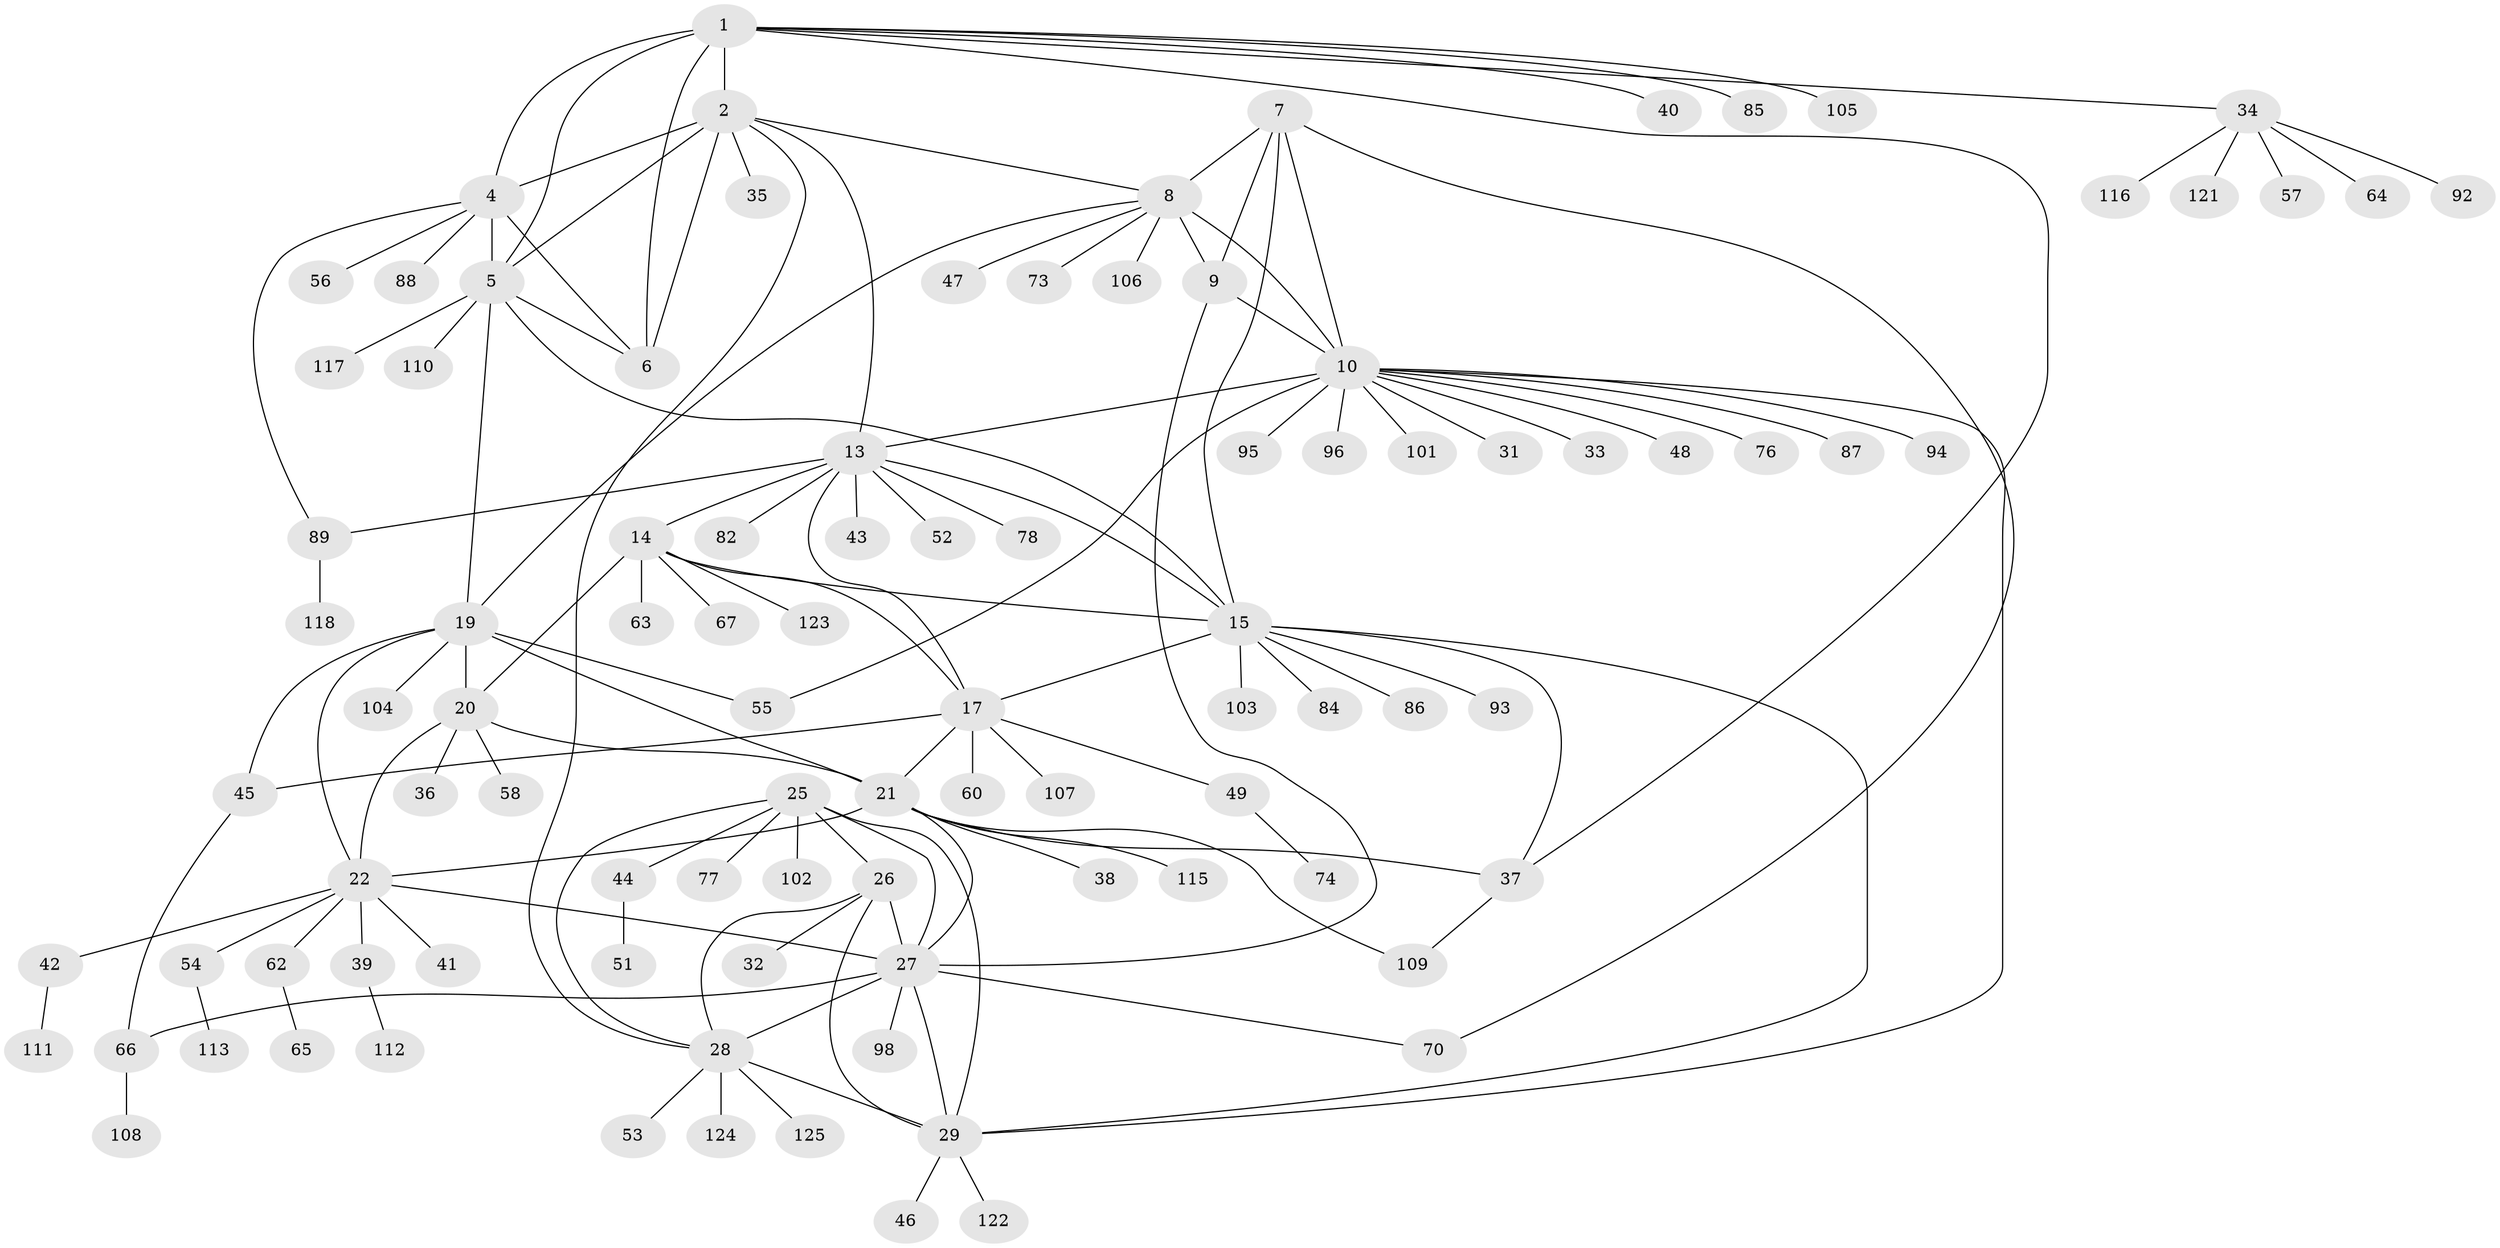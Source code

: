// Generated by graph-tools (version 1.1) at 2025/52/02/27/25 19:52:20]
// undirected, 97 vertices, 136 edges
graph export_dot {
graph [start="1"]
  node [color=gray90,style=filled];
  1 [super="+3"];
  2 [super="+68"];
  4 [super="+80"];
  5 [super="+50"];
  6;
  7 [super="+97"];
  8 [super="+12"];
  9 [super="+83"];
  10 [super="+11"];
  13 [super="+90"];
  14 [super="+18"];
  15 [super="+16"];
  17 [super="+91"];
  19 [super="+114"];
  20 [super="+24"];
  21 [super="+71"];
  22 [super="+23"];
  25 [super="+69"];
  26 [super="+72"];
  27 [super="+61"];
  28 [super="+81"];
  29 [super="+30"];
  31;
  32;
  33;
  34 [super="+59"];
  35;
  36;
  37 [super="+100"];
  38;
  39 [super="+79"];
  40;
  41;
  42;
  43;
  44;
  45;
  46;
  47;
  48 [super="+75"];
  49;
  51;
  52;
  53;
  54;
  55;
  56;
  57;
  58;
  60;
  62;
  63;
  64;
  65;
  66 [super="+120"];
  67 [super="+119"];
  70 [super="+99"];
  73;
  74;
  76;
  77;
  78;
  82;
  84;
  85;
  86;
  87;
  88;
  89;
  92;
  93;
  94;
  95;
  96;
  98;
  101;
  102;
  103;
  104;
  105;
  106;
  107;
  108;
  109;
  110;
  111;
  112;
  113;
  115;
  116;
  117;
  118;
  121;
  122;
  123;
  124;
  125;
  1 -- 2 [weight=2];
  1 -- 4 [weight=2];
  1 -- 5 [weight=2];
  1 -- 6 [weight=2];
  1 -- 34;
  1 -- 37;
  1 -- 85;
  1 -- 40;
  1 -- 105;
  2 -- 4;
  2 -- 5;
  2 -- 6;
  2 -- 28;
  2 -- 35;
  2 -- 8;
  2 -- 13;
  4 -- 5;
  4 -- 6;
  4 -- 56;
  4 -- 88;
  4 -- 89;
  5 -- 6;
  5 -- 19;
  5 -- 110;
  5 -- 117;
  5 -- 15;
  7 -- 8 [weight=2];
  7 -- 9;
  7 -- 10 [weight=2];
  7 -- 70;
  7 -- 15;
  8 -- 9 [weight=2];
  8 -- 10 [weight=4];
  8 -- 19;
  8 -- 106;
  8 -- 73;
  8 -- 47;
  9 -- 10 [weight=2];
  9 -- 27;
  10 -- 13;
  10 -- 76;
  10 -- 87;
  10 -- 94;
  10 -- 96;
  10 -- 101;
  10 -- 33;
  10 -- 48;
  10 -- 55;
  10 -- 31;
  10 -- 95;
  10 -- 29;
  13 -- 14 [weight=2];
  13 -- 15 [weight=2];
  13 -- 17;
  13 -- 43;
  13 -- 52;
  13 -- 78;
  13 -- 82;
  13 -- 89;
  14 -- 15 [weight=4];
  14 -- 17 [weight=2];
  14 -- 123;
  14 -- 20;
  14 -- 63;
  14 -- 67;
  15 -- 17 [weight=2];
  15 -- 84;
  15 -- 86;
  15 -- 93;
  15 -- 103;
  15 -- 29;
  15 -- 37;
  17 -- 45;
  17 -- 49;
  17 -- 60;
  17 -- 107;
  17 -- 21;
  19 -- 20 [weight=2];
  19 -- 21;
  19 -- 22 [weight=2];
  19 -- 45;
  19 -- 55;
  19 -- 104;
  20 -- 21 [weight=2];
  20 -- 22 [weight=4];
  20 -- 36;
  20 -- 58;
  21 -- 22 [weight=2];
  21 -- 27;
  21 -- 37;
  21 -- 38;
  21 -- 109;
  21 -- 115;
  22 -- 41;
  22 -- 54;
  22 -- 62;
  22 -- 39;
  22 -- 42;
  22 -- 27;
  25 -- 26;
  25 -- 27;
  25 -- 28;
  25 -- 29 [weight=2];
  25 -- 44;
  25 -- 77;
  25 -- 102;
  26 -- 27;
  26 -- 28;
  26 -- 29 [weight=2];
  26 -- 32;
  27 -- 28;
  27 -- 29 [weight=2];
  27 -- 66 [weight=2];
  27 -- 98;
  27 -- 70;
  28 -- 29 [weight=2];
  28 -- 53;
  28 -- 124;
  28 -- 125;
  29 -- 122;
  29 -- 46;
  34 -- 57;
  34 -- 64;
  34 -- 92;
  34 -- 116;
  34 -- 121;
  37 -- 109;
  39 -- 112;
  42 -- 111;
  44 -- 51;
  45 -- 66;
  49 -- 74;
  54 -- 113;
  62 -- 65;
  66 -- 108;
  89 -- 118;
}
